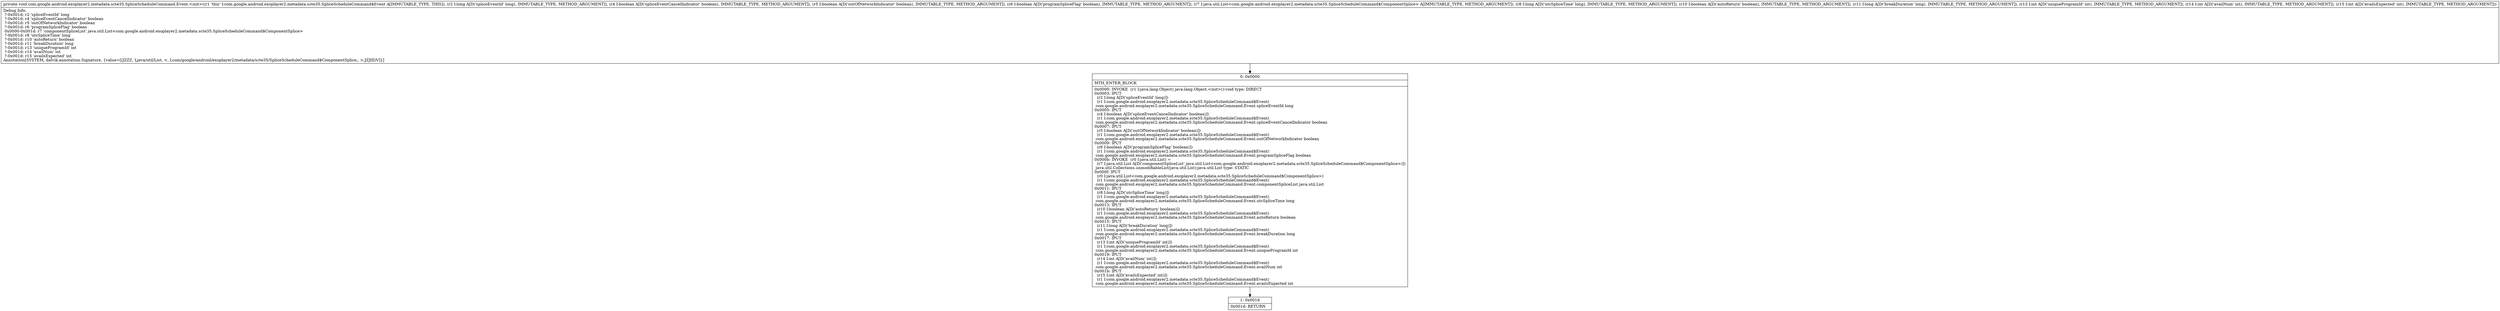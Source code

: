 digraph "CFG forcom.google.android.exoplayer2.metadata.scte35.SpliceScheduleCommand.Event.\<init\>(JZZZLjava\/util\/List;JZJIII)V" {
Node_0 [shape=record,label="{0\:\ 0x0000|MTH_ENTER_BLOCK\l|0x0000: INVOKE  (r1 I:java.lang.Object) java.lang.Object.\<init\>():void type: DIRECT \l0x0003: IPUT  \l  (r2 I:long A[D('spliceEventId' long)])\l  (r1 I:com.google.android.exoplayer2.metadata.scte35.SpliceScheduleCommand$Event)\l com.google.android.exoplayer2.metadata.scte35.SpliceScheduleCommand.Event.spliceEventId long \l0x0005: IPUT  \l  (r4 I:boolean A[D('spliceEventCancelIndicator' boolean)])\l  (r1 I:com.google.android.exoplayer2.metadata.scte35.SpliceScheduleCommand$Event)\l com.google.android.exoplayer2.metadata.scte35.SpliceScheduleCommand.Event.spliceEventCancelIndicator boolean \l0x0007: IPUT  \l  (r5 I:boolean A[D('outOfNetworkIndicator' boolean)])\l  (r1 I:com.google.android.exoplayer2.metadata.scte35.SpliceScheduleCommand$Event)\l com.google.android.exoplayer2.metadata.scte35.SpliceScheduleCommand.Event.outOfNetworkIndicator boolean \l0x0009: IPUT  \l  (r6 I:boolean A[D('programSpliceFlag' boolean)])\l  (r1 I:com.google.android.exoplayer2.metadata.scte35.SpliceScheduleCommand$Event)\l com.google.android.exoplayer2.metadata.scte35.SpliceScheduleCommand.Event.programSpliceFlag boolean \l0x000b: INVOKE  (r0 I:java.util.List) = \l  (r7 I:java.util.List A[D('componentSpliceList' java.util.List\<com.google.android.exoplayer2.metadata.scte35.SpliceScheduleCommand$ComponentSplice\>)])\l java.util.Collections.unmodifiableList(java.util.List):java.util.List type: STATIC \l0x000f: IPUT  \l  (r0 I:java.util.List\<com.google.android.exoplayer2.metadata.scte35.SpliceScheduleCommand$ComponentSplice\>)\l  (r1 I:com.google.android.exoplayer2.metadata.scte35.SpliceScheduleCommand$Event)\l com.google.android.exoplayer2.metadata.scte35.SpliceScheduleCommand.Event.componentSpliceList java.util.List \l0x0011: IPUT  \l  (r8 I:long A[D('utcSpliceTime' long)])\l  (r1 I:com.google.android.exoplayer2.metadata.scte35.SpliceScheduleCommand$Event)\l com.google.android.exoplayer2.metadata.scte35.SpliceScheduleCommand.Event.utcSpliceTime long \l0x0013: IPUT  \l  (r10 I:boolean A[D('autoReturn' boolean)])\l  (r1 I:com.google.android.exoplayer2.metadata.scte35.SpliceScheduleCommand$Event)\l com.google.android.exoplayer2.metadata.scte35.SpliceScheduleCommand.Event.autoReturn boolean \l0x0015: IPUT  \l  (r11 I:long A[D('breakDuration' long)])\l  (r1 I:com.google.android.exoplayer2.metadata.scte35.SpliceScheduleCommand$Event)\l com.google.android.exoplayer2.metadata.scte35.SpliceScheduleCommand.Event.breakDuration long \l0x0017: IPUT  \l  (r13 I:int A[D('uniqueProgramId' int)])\l  (r1 I:com.google.android.exoplayer2.metadata.scte35.SpliceScheduleCommand$Event)\l com.google.android.exoplayer2.metadata.scte35.SpliceScheduleCommand.Event.uniqueProgramId int \l0x0019: IPUT  \l  (r14 I:int A[D('availNum' int)])\l  (r1 I:com.google.android.exoplayer2.metadata.scte35.SpliceScheduleCommand$Event)\l com.google.android.exoplayer2.metadata.scte35.SpliceScheduleCommand.Event.availNum int \l0x001b: IPUT  \l  (r15 I:int A[D('availsExpected' int)])\l  (r1 I:com.google.android.exoplayer2.metadata.scte35.SpliceScheduleCommand$Event)\l com.google.android.exoplayer2.metadata.scte35.SpliceScheduleCommand.Event.availsExpected int \l}"];
Node_1 [shape=record,label="{1\:\ 0x001d|0x001d: RETURN   \l}"];
MethodNode[shape=record,label="{private void com.google.android.exoplayer2.metadata.scte35.SpliceScheduleCommand.Event.\<init\>((r1 'this' I:com.google.android.exoplayer2.metadata.scte35.SpliceScheduleCommand$Event A[IMMUTABLE_TYPE, THIS]), (r2 I:long A[D('spliceEventId' long), IMMUTABLE_TYPE, METHOD_ARGUMENT]), (r4 I:boolean A[D('spliceEventCancelIndicator' boolean), IMMUTABLE_TYPE, METHOD_ARGUMENT]), (r5 I:boolean A[D('outOfNetworkIndicator' boolean), IMMUTABLE_TYPE, METHOD_ARGUMENT]), (r6 I:boolean A[D('programSpliceFlag' boolean), IMMUTABLE_TYPE, METHOD_ARGUMENT]), (r7 I:java.util.List\<com.google.android.exoplayer2.metadata.scte35.SpliceScheduleCommand$ComponentSplice\> A[IMMUTABLE_TYPE, METHOD_ARGUMENT]), (r8 I:long A[D('utcSpliceTime' long), IMMUTABLE_TYPE, METHOD_ARGUMENT]), (r10 I:boolean A[D('autoReturn' boolean), IMMUTABLE_TYPE, METHOD_ARGUMENT]), (r11 I:long A[D('breakDuration' long), IMMUTABLE_TYPE, METHOD_ARGUMENT]), (r13 I:int A[D('uniqueProgramId' int), IMMUTABLE_TYPE, METHOD_ARGUMENT]), (r14 I:int A[D('availNum' int), IMMUTABLE_TYPE, METHOD_ARGUMENT]), (r15 I:int A[D('availsExpected' int), IMMUTABLE_TYPE, METHOD_ARGUMENT]))  | Debug Info:\l  ?\-0x001d: r2 'spliceEventId' long\l  ?\-0x001d: r4 'spliceEventCancelIndicator' boolean\l  ?\-0x001d: r5 'outOfNetworkIndicator' boolean\l  ?\-0x001d: r6 'programSpliceFlag' boolean\l  0x0000\-0x001d: r7 'componentSpliceList' java.util.List\<com.google.android.exoplayer2.metadata.scte35.SpliceScheduleCommand$ComponentSplice\>\l  ?\-0x001d: r8 'utcSpliceTime' long\l  ?\-0x001d: r10 'autoReturn' boolean\l  ?\-0x001d: r11 'breakDuration' long\l  ?\-0x001d: r13 'uniqueProgramId' int\l  ?\-0x001d: r14 'availNum' int\l  ?\-0x001d: r15 'availsExpected' int\lAnnotation[SYSTEM, dalvik.annotation.Signature, \{value=[(JZZZ, Ljava\/util\/List, \<, Lcom\/google\/android\/exoplayer2\/metadata\/scte35\/SpliceScheduleCommand$ComponentSplice;, \>;JZJIII)V]\}]\l}"];
MethodNode -> Node_0;
Node_0 -> Node_1;
}

